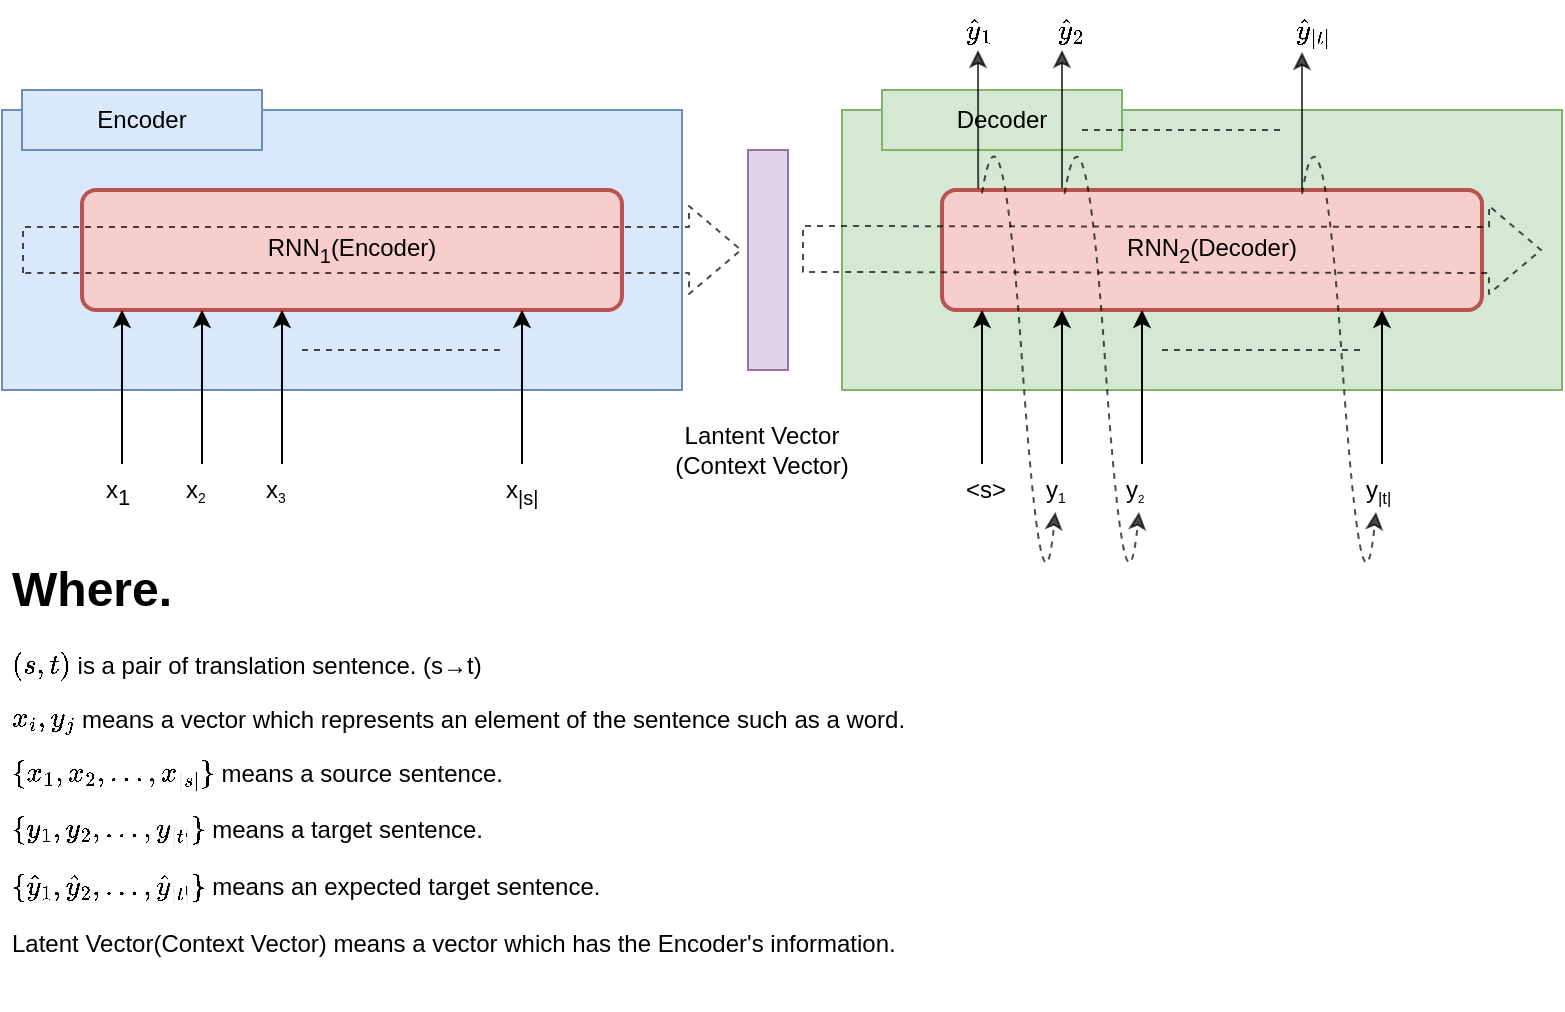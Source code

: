 <mxfile version="10.6.6" type="github"><diagram id="DmjjoQ91sWiKnttqh8q-" name="Page-1"><mxGraphModel dx="754" dy="451" grid="1" gridSize="10" guides="1" tooltips="1" connect="1" arrows="1" fold="1" page="1" pageScale="1" pageWidth="827" pageHeight="1169" math="1" shadow="0"><root><mxCell id="0"/><mxCell id="1" parent="0"/><mxCell id="F5yipch6Bjd3sEzU02m4-11" value="" style="rounded=0;whiteSpace=wrap;html=1;labelBackgroundColor=none;fillColor=#dae8fc;strokeColor=#6c8ebf;glass=0;shadow=0;comic=0;noLabel=1;" parent="1" vertex="1"><mxGeometry x="20" y="70" width="340" height="140" as="geometry"/></mxCell><mxCell id="F5yipch6Bjd3sEzU02m4-31" value="" style="rounded=0;whiteSpace=wrap;html=1;labelBackgroundColor=none;fillColor=#d5e8d4;strokeColor=#82b366;glass=0;shadow=0;comic=0;noLabel=1;" parent="1" vertex="1"><mxGeometry x="440" y="70" width="360" height="140" as="geometry"/></mxCell><mxCell id="F5yipch6Bjd3sEzU02m4-1" value="RNN&lt;sub&gt;1&lt;/sub&gt;(Encoder)" style="rounded=1;whiteSpace=wrap;html=1;absoluteArcSize=1;arcSize=14;strokeWidth=2;fillColor=#f8cecc;verticalAlign=middle;horizontal=1;labelBackgroundColor=none;strokeColor=#b85450;" parent="1" vertex="1"><mxGeometry x="60" y="110" width="270" height="60" as="geometry"/></mxCell><mxCell id="F5yipch6Bjd3sEzU02m4-3" value="" style="endArrow=classic;html=1;" parent="1" edge="1"><mxGeometry width="50" height="50" relative="1" as="geometry"><mxPoint x="80" y="247" as="sourcePoint"/><mxPoint x="80" y="170" as="targetPoint"/></mxGeometry></mxCell><mxCell id="F5yipch6Bjd3sEzU02m4-4" value="" style="endArrow=classic;html=1;" parent="1" edge="1"><mxGeometry width="50" height="50" relative="1" as="geometry"><mxPoint x="120" y="247" as="sourcePoint"/><mxPoint x="120" y="170" as="targetPoint"/></mxGeometry></mxCell><mxCell id="F5yipch6Bjd3sEzU02m4-5" value="" style="endArrow=classic;html=1;" parent="1" edge="1"><mxGeometry width="50" height="50" relative="1" as="geometry"><mxPoint x="160" y="247" as="sourcePoint"/><mxPoint x="160" y="170" as="targetPoint"/></mxGeometry></mxCell><mxCell id="F5yipch6Bjd3sEzU02m4-6" value="" style="endArrow=classic;html=1;" parent="1" edge="1"><mxGeometry width="50" height="50" relative="1" as="geometry"><mxPoint x="280" y="247" as="sourcePoint"/><mxPoint x="280" y="170" as="targetPoint"/></mxGeometry></mxCell><mxCell id="F5yipch6Bjd3sEzU02m4-10" value="" style="endArrow=none;dashed=1;html=1;fillColor=none;opacity=70;" parent="1" edge="1"><mxGeometry width="50" height="50" relative="1" as="geometry"><mxPoint x="170" y="190" as="sourcePoint"/><mxPoint x="270" y="190" as="targetPoint"/></mxGeometry></mxCell><mxCell id="F5yipch6Bjd3sEzU02m4-12" value="Encoder" style="rounded=0;whiteSpace=wrap;html=1;shadow=0;glass=0;comic=0;labelBackgroundColor=none;fillColor=#dae8fc;strokeColor=#6c8ebf;" parent="1" vertex="1"><mxGeometry x="30" y="60" width="120" height="30" as="geometry"/></mxCell><mxCell id="F5yipch6Bjd3sEzU02m4-14" value="&lt;font&gt;&lt;font style=&quot;font-size: 12px&quot;&gt;x&lt;/font&gt;&lt;sub style=&quot;font-size: 11px&quot;&gt;1&lt;/sub&gt;&lt;/font&gt;" style="text;html=1;resizable=0;points=[];autosize=1;align=left;verticalAlign=top;spacingTop=-4;" parent="1" vertex="1"><mxGeometry x="70" y="250" width="30" height="20" as="geometry"/></mxCell><mxCell id="F5yipch6Bjd3sEzU02m4-15" value="x&lt;span style=&quot;font-size: 8.333px&quot;&gt;&lt;sub&gt;2&lt;/sub&gt;&lt;/span&gt;&lt;br&gt;" style="text;html=1;resizable=0;points=[];autosize=1;align=left;verticalAlign=top;spacingTop=-4;" parent="1" vertex="1"><mxGeometry x="110" y="250" width="30" height="20" as="geometry"/></mxCell><mxCell id="F5yipch6Bjd3sEzU02m4-16" value="&lt;font style=&quot;font-size: 12px&quot;&gt;x&lt;/font&gt;&lt;span style=&quot;font-size: 8.333px&quot;&gt;&lt;sub&gt;3&lt;/sub&gt;&lt;/span&gt;" style="text;html=1;resizable=0;points=[];autosize=1;align=left;verticalAlign=top;spacingTop=-4;" parent="1" vertex="1"><mxGeometry x="150" y="250" width="30" height="20" as="geometry"/></mxCell><mxCell id="F5yipch6Bjd3sEzU02m4-17" value="x&lt;sub&gt;|s|&lt;/sub&gt;" style="text;html=1;resizable=0;points=[];autosize=1;align=left;verticalAlign=top;spacingTop=-4;" parent="1" vertex="1"><mxGeometry x="270" y="250" width="30" height="20" as="geometry"/></mxCell><mxCell id="F5yipch6Bjd3sEzU02m4-19" value="RNN&lt;sub&gt;2&lt;/sub&gt;(Decoder)" style="rounded=1;whiteSpace=wrap;html=1;absoluteArcSize=1;arcSize=14;strokeWidth=2;fillColor=#f8cecc;verticalAlign=middle;horizontal=1;labelBackgroundColor=none;strokeColor=#b85450;" parent="1" vertex="1"><mxGeometry x="490" y="110" width="270" height="60" as="geometry"/></mxCell><mxCell id="F5yipch6Bjd3sEzU02m4-20" value="" style="endArrow=classic;html=1;" parent="1" edge="1"><mxGeometry width="50" height="50" relative="1" as="geometry"><mxPoint x="510" y="247" as="sourcePoint"/><mxPoint x="510" y="170" as="targetPoint"/></mxGeometry></mxCell><mxCell id="F5yipch6Bjd3sEzU02m4-21" value="" style="endArrow=classic;html=1;" parent="1" edge="1"><mxGeometry width="50" height="50" relative="1" as="geometry"><mxPoint x="550" y="247" as="sourcePoint"/><mxPoint x="550" y="170" as="targetPoint"/></mxGeometry></mxCell><mxCell id="F5yipch6Bjd3sEzU02m4-22" value="" style="endArrow=classic;html=1;" parent="1" edge="1"><mxGeometry width="50" height="50" relative="1" as="geometry"><mxPoint x="590" y="247" as="sourcePoint"/><mxPoint x="590" y="170" as="targetPoint"/></mxGeometry></mxCell><mxCell id="F5yipch6Bjd3sEzU02m4-23" value="" style="endArrow=classic;html=1;" parent="1" edge="1"><mxGeometry width="50" height="50" relative="1" as="geometry"><mxPoint x="710" y="247" as="sourcePoint"/><mxPoint x="710" y="170" as="targetPoint"/></mxGeometry></mxCell><mxCell id="F5yipch6Bjd3sEzU02m4-25" value="" style="endArrow=none;dashed=1;html=1;fillColor=none;opacity=70;" parent="1" edge="1"><mxGeometry width="50" height="50" relative="1" as="geometry"><mxPoint x="600" y="190" as="sourcePoint"/><mxPoint x="700" y="190" as="targetPoint"/></mxGeometry></mxCell><mxCell id="F5yipch6Bjd3sEzU02m4-26" value="Decoder" style="rounded=0;whiteSpace=wrap;html=1;shadow=0;glass=0;comic=0;labelBackgroundColor=none;fillColor=#d5e8d4;strokeColor=#82b366;" parent="1" vertex="1"><mxGeometry x="460" y="60" width="120" height="30" as="geometry"/></mxCell><mxCell id="F5yipch6Bjd3sEzU02m4-27" value="&amp;lt;s&amp;gt;&lt;br&gt;" style="text;html=1;resizable=0;points=[];autosize=1;align=left;verticalAlign=top;spacingTop=-4;" parent="1" vertex="1"><mxGeometry x="500" y="250" width="40" height="20" as="geometry"/></mxCell><mxCell id="F5yipch6Bjd3sEzU02m4-28" value="y&lt;span style=&quot;font-size: 8.333px&quot;&gt;&lt;sub&gt;1&lt;/sub&gt;&lt;/span&gt;&lt;br&gt;" style="text;html=1;resizable=0;points=[];autosize=1;align=left;verticalAlign=top;spacingTop=-4;" parent="1" vertex="1"><mxGeometry x="540" y="250" width="30" height="20" as="geometry"/></mxCell><mxCell id="F5yipch6Bjd3sEzU02m4-29" value="&lt;font style=&quot;font-size: 12px&quot;&gt;y&lt;/font&gt;&lt;font style=&quot;font-size: 6.944px&quot;&gt;&lt;sub&gt;2&lt;/sub&gt;&lt;/font&gt;" style="text;html=1;resizable=0;points=[];autosize=1;align=left;verticalAlign=top;spacingTop=-4;" parent="1" vertex="1"><mxGeometry x="580" y="250" width="30" height="20" as="geometry"/></mxCell><mxCell id="F5yipch6Bjd3sEzU02m4-30" value="y&lt;span style=&quot;font-size: 10px&quot;&gt;&lt;sub&gt;|t|&lt;/sub&gt;&lt;/span&gt;" style="text;html=1;resizable=0;points=[];autosize=1;align=left;verticalAlign=top;spacingTop=-4;" parent="1" vertex="1"><mxGeometry x="700" y="250" width="30" height="20" as="geometry"/></mxCell><mxCell id="F5yipch6Bjd3sEzU02m4-34" value="" style="rounded=0;whiteSpace=wrap;html=1;shadow=0;glass=0;comic=0;labelBackgroundColor=none;fillColor=#e1d5e7;strokeColor=#9673a6;" parent="1" vertex="1"><mxGeometry x="393" y="90" width="20" height="110" as="geometry"/></mxCell><mxCell id="F5yipch6Bjd3sEzU02m4-37" value="Lantent Vector&lt;br&gt;(Context Vector)&lt;br&gt;" style="text;html=1;strokeColor=none;fillColor=none;align=center;verticalAlign=middle;whiteSpace=wrap;rounded=0;shadow=0;glass=0;comic=0;labelBackgroundColor=none;" parent="1" vertex="1"><mxGeometry x="355" y="230" width="90" height="20" as="geometry"/></mxCell><mxCell id="U_TOhgdrFuqrRVA9wO8u-4" value="" style="shape=flexArrow;endArrow=classic;html=1;dashed=1;fillColor=none;opacity=70;width=23;endSize=8.33;" edge="1" parent="1"><mxGeometry width="50" height="50" relative="1" as="geometry"><mxPoint x="30" y="140" as="sourcePoint"/><mxPoint x="390" y="140" as="targetPoint"/></mxGeometry></mxCell><mxCell id="U_TOhgdrFuqrRVA9wO8u-5" value="" style="shape=flexArrow;endArrow=classic;html=1;dashed=1;fillColor=none;opacity=70;width=23;endSize=8.33;" edge="1" parent="1"><mxGeometry width="50" height="50" relative="1" as="geometry"><mxPoint x="420" y="139.5" as="sourcePoint"/><mxPoint x="790" y="140" as="targetPoint"/></mxGeometry></mxCell><mxCell id="U_TOhgdrFuqrRVA9wO8u-6" value="&lt;h1&gt;Where.&lt;/h1&gt;&lt;p&gt;\((s, t)\)&lt;span&gt;&amp;nbsp;is a pair of translation sentence. (s→t)&lt;/span&gt;&lt;/p&gt;&lt;p&gt;\(x_i, y_j\) means a vector which represents an element of the sentence such as a word.&lt;/p&gt;&lt;p&gt;\(\{x_1, x_2, \dots, x_{|s|} \}\) means a source sentence.&amp;nbsp;&lt;/p&gt;&lt;p&gt;\(\{y_1, y_2, \dots, y_{|t|} \}\) means a target sentence.&amp;nbsp;&lt;/p&gt;&lt;p&gt;\(\{\hat{y}_1, \hat{y}_2, \dots, \hat{y}_{|t|} \}\) means an expected target sentence.&amp;nbsp;&lt;br&gt;&lt;/p&gt;&lt;div&gt;Latent Vector(Context Vector) means a vector which has the Encoder's information.&lt;/div&gt;" style="text;html=1;strokeColor=none;fillColor=none;spacing=5;spacingTop=-20;whiteSpace=wrap;overflow=hidden;rounded=0;shadow=0;glass=0;comic=0;labelBackgroundColor=none;" vertex="1" parent="1"><mxGeometry x="20" y="290" width="660" height="230" as="geometry"/></mxCell><mxCell id="U_TOhgdrFuqrRVA9wO8u-7" value="" style="curved=1;endArrow=classic;html=1;dashed=1;fillColor=none;opacity=70;exitX=0.074;exitY=0.028;exitDx=0;exitDy=0;exitPerimeter=0;entryX=0.222;entryY=1.05;entryDx=0;entryDy=0;entryPerimeter=0;" edge="1" parent="1" source="F5yipch6Bjd3sEzU02m4-19" target="F5yipch6Bjd3sEzU02m4-28"><mxGeometry width="50" height="50" relative="1" as="geometry"><mxPoint x="520" y="40" as="sourcePoint"/><mxPoint x="570" y="-10" as="targetPoint"/><Array as="points"><mxPoint x="520" y="50"/><mxPoint x="540" y="340"/></Array></mxGeometry></mxCell><mxCell id="U_TOhgdrFuqrRVA9wO8u-8" value="" style="curved=1;endArrow=classic;html=1;dashed=1;fillColor=none;opacity=70;exitX=0.227;exitY=0.033;exitDx=0;exitDy=0;exitPerimeter=0;entryX=0.222;entryY=1.05;entryDx=0;entryDy=0;entryPerimeter=0;" edge="1" parent="1" source="F5yipch6Bjd3sEzU02m4-19"><mxGeometry width="50" height="50" relative="1" as="geometry"><mxPoint x="551.5" y="112" as="sourcePoint"/><mxPoint x="588.5" y="271" as="targetPoint"/><Array as="points"><mxPoint x="561.5" y="50"/><mxPoint x="581.5" y="340"/></Array></mxGeometry></mxCell><mxCell id="U_TOhgdrFuqrRVA9wO8u-9" value="" style="curved=1;endArrow=classic;html=1;dashed=1;fillColor=none;opacity=70;exitX=0.074;exitY=0.028;exitDx=0;exitDy=0;exitPerimeter=0;entryX=0.222;entryY=1.05;entryDx=0;entryDy=0;entryPerimeter=0;" edge="1" parent="1"><mxGeometry width="50" height="50" relative="1" as="geometry"><mxPoint x="670" y="112" as="sourcePoint"/><mxPoint x="707" y="271" as="targetPoint"/><Array as="points"><mxPoint x="680" y="50"/><mxPoint x="700" y="340"/></Array></mxGeometry></mxCell><mxCell id="U_TOhgdrFuqrRVA9wO8u-10" value="" style="endArrow=classic;html=1;fillColor=none;opacity=70;exitX=0.067;exitY=-0.011;exitDx=0;exitDy=0;exitPerimeter=0;" edge="1" parent="1" source="F5yipch6Bjd3sEzU02m4-19"><mxGeometry width="50" height="50" relative="1" as="geometry"><mxPoint x="490" y="80" as="sourcePoint"/><mxPoint x="508" y="40" as="targetPoint"/></mxGeometry></mxCell><mxCell id="U_TOhgdrFuqrRVA9wO8u-11" value="" style="endArrow=classic;html=1;fillColor=none;opacity=70;exitX=0.067;exitY=-0.011;exitDx=0;exitDy=0;exitPerimeter=0;" edge="1" parent="1"><mxGeometry width="50" height="50" relative="1" as="geometry"><mxPoint x="550" y="109" as="sourcePoint"/><mxPoint x="550" y="40" as="targetPoint"/></mxGeometry></mxCell><mxCell id="U_TOhgdrFuqrRVA9wO8u-12" value="" style="endArrow=classic;html=1;fillColor=none;opacity=70;exitX=0.067;exitY=-0.011;exitDx=0;exitDy=0;exitPerimeter=0;" edge="1" parent="1"><mxGeometry width="50" height="50" relative="1" as="geometry"><mxPoint x="670" y="110" as="sourcePoint"/><mxPoint x="670" y="41" as="targetPoint"/></mxGeometry></mxCell><mxCell id="U_TOhgdrFuqrRVA9wO8u-13" value="" style="endArrow=none;dashed=1;html=1;fillColor=none;opacity=70;" edge="1" parent="1"><mxGeometry width="50" height="50" relative="1" as="geometry"><mxPoint x="560" y="80" as="sourcePoint"/><mxPoint x="660" y="80" as="targetPoint"/></mxGeometry></mxCell><mxCell id="U_TOhgdrFuqrRVA9wO8u-14" value="\(\hat{y}_1\)" style="text;html=1;resizable=0;points=[];autosize=1;align=left;verticalAlign=top;spacingTop=-4;" vertex="1" parent="1"><mxGeometry x="500" y="20" width="80" height="20" as="geometry"/></mxCell><mxCell id="U_TOhgdrFuqrRVA9wO8u-16" value="\(\hat{y}_{|t|}\)" style="text;html=1;resizable=0;points=[];autosize=1;align=left;verticalAlign=top;spacingTop=-4;" vertex="1" parent="1"><mxGeometry x="665" y="20" width="90" height="20" as="geometry"/></mxCell><mxCell id="U_TOhgdrFuqrRVA9wO8u-17" value="\(\hat{y}_2\)" style="text;html=1;strokeColor=none;fillColor=none;align=center;verticalAlign=middle;whiteSpace=wrap;rounded=0;shadow=0;glass=0;comic=0;labelBackgroundColor=none;" vertex="1" parent="1"><mxGeometry x="535" y="20" width="40" height="20" as="geometry"/></mxCell></root></mxGraphModel></diagram></mxfile>